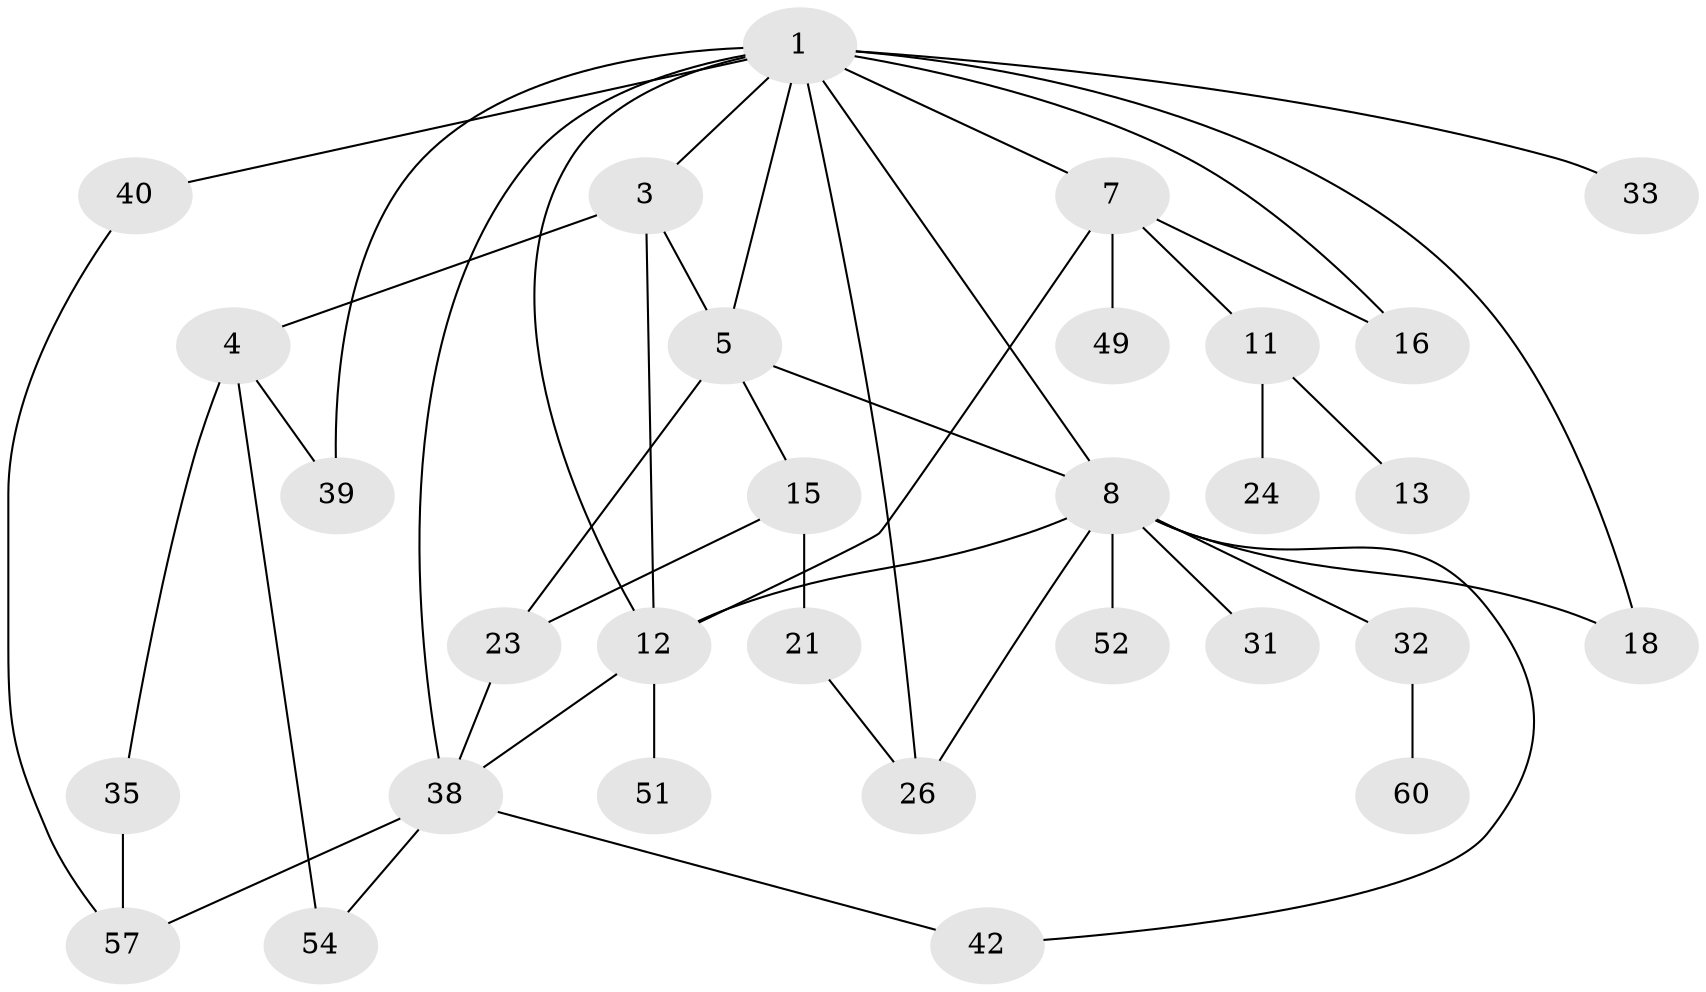 // original degree distribution, {4: 0.06666666666666667, 5: 0.06666666666666667, 3: 0.2833333333333333, 6: 0.05, 1: 0.2833333333333333, 2: 0.25}
// Generated by graph-tools (version 1.1) at 2025/13/03/09/25 04:13:27]
// undirected, 30 vertices, 46 edges
graph export_dot {
graph [start="1"]
  node [color=gray90,style=filled];
  1 [super="+6+30+2"];
  3;
  4 [super="+55+19"];
  5 [super="+14"];
  7 [super="+29+20"];
  8 [super="+17+47+9+10"];
  11;
  12 [super="+28+48+36+50"];
  13;
  15;
  16;
  18 [super="+34"];
  21;
  23 [super="+46+59"];
  24;
  26 [super="+27"];
  31 [super="+37"];
  32 [super="+56"];
  33;
  35;
  38 [super="+45+44+41"];
  39;
  40;
  42;
  49;
  51;
  52;
  54;
  57;
  60;
  1 -- 38;
  1 -- 16;
  1 -- 18;
  1 -- 39;
  1 -- 8;
  1 -- 12;
  1 -- 26;
  1 -- 33;
  1 -- 3;
  1 -- 5;
  1 -- 7;
  1 -- 40;
  3 -- 4;
  3 -- 5;
  3 -- 12;
  4 -- 54;
  4 -- 35;
  4 -- 39;
  5 -- 8;
  5 -- 15;
  5 -- 23;
  7 -- 11;
  7 -- 49;
  7 -- 16;
  7 -- 12;
  8 -- 32;
  8 -- 52;
  8 -- 42;
  8 -- 31;
  8 -- 18;
  8 -- 12;
  8 -- 26;
  11 -- 13;
  11 -- 24;
  12 -- 51;
  12 -- 38;
  15 -- 21;
  15 -- 23;
  21 -- 26;
  23 -- 38;
  32 -- 60;
  35 -- 57;
  38 -- 54;
  38 -- 57;
  38 -- 42;
  40 -- 57;
}
